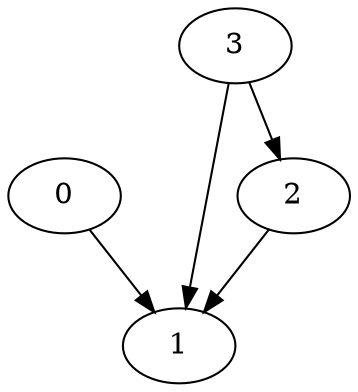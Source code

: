 digraph G {
	0;
	1;
	2;
	3;

	0 -> 1 [village=Berlin; name=Chestnut_Avenue; heightLimit=3; weight=10; primaryType=mainStreet; secondaryType=none;];
	3 -> 1 [village=NotBerlin; name=Post_Office_Street; heightLimit=3; weight=10; primaryType=mainStreet; secondaryType=none;];
	2 -> 1 [village=AlsoNotBerlin; name=Garden_Way; heightLimit=3; weight=10; primaryType=mainStreet; secondaryType=none;];
	3 -> 2 [village=NotBerlin; name=No_Name; heightLimit=3; weight=10; primaryType=sideStreet; secondaryType=none;];

}